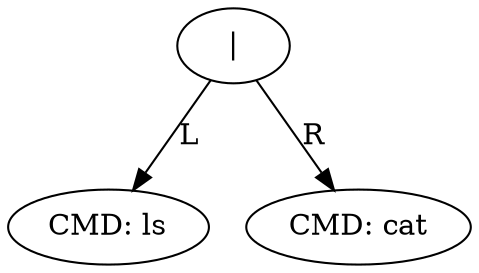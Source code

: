 digraph AST {
"0x6030000019f0" [label="|"];
"0x6030000019f0" -> "0x603000001a20" [label="L"];
"0x603000001a20" [label="CMD: ls"];
"0x6030000019f0" -> "0x603000001a50" [label="R"];
"0x603000001a50" [label="CMD: cat"];
}
